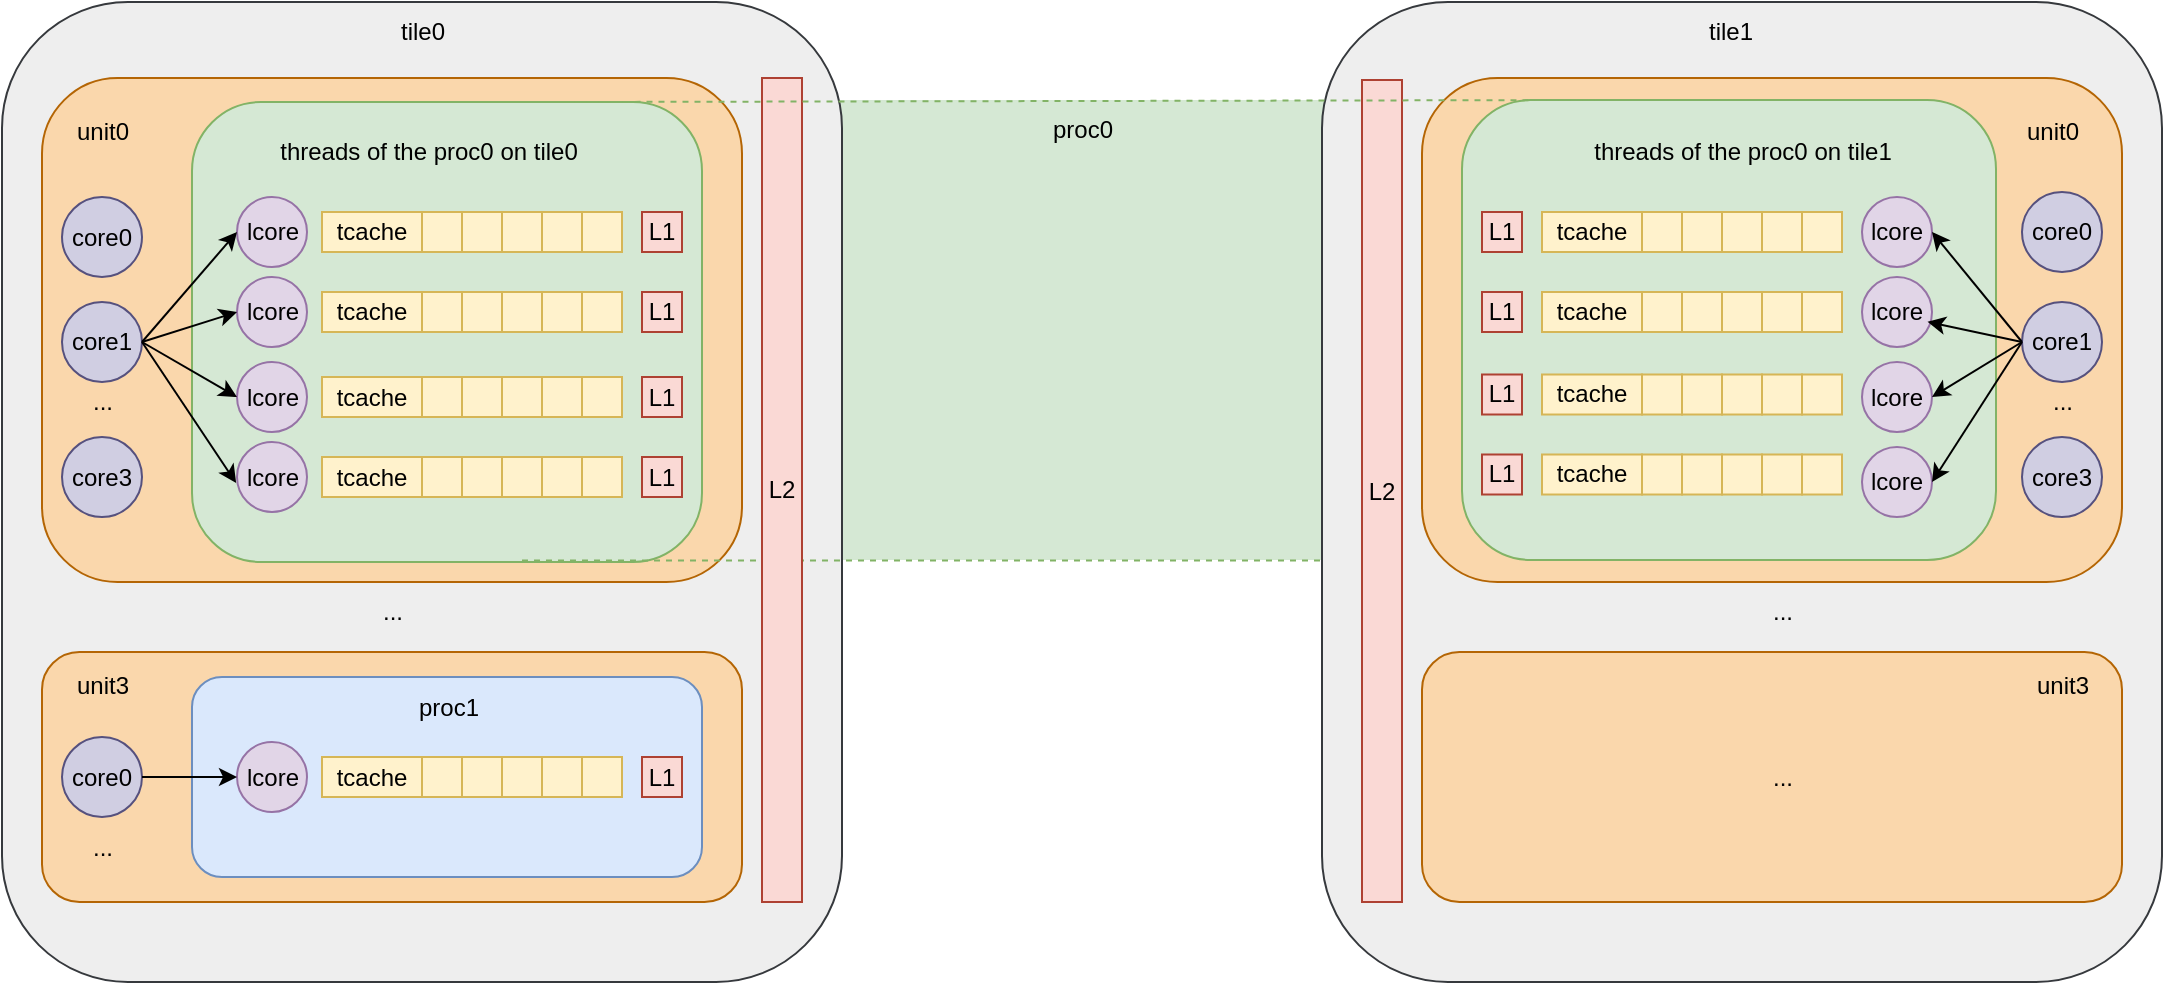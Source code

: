 <mxfile version="26.2.14">
  <diagram name="第 1 页" id="cd3JL82luMmbp5FzsaAE">
    <mxGraphModel dx="1144" dy="646" grid="1" gridSize="10" guides="1" tooltips="1" connect="1" arrows="1" fold="1" page="1" pageScale="1" pageWidth="827" pageHeight="1169" math="0" shadow="0">
      <root>
        <mxCell id="0" />
        <mxCell id="1" parent="0" />
        <object originCellId="fcac44abd6ee426edd68cb16c442a8c1" label="" set3rd="" isCellStatic="true" isCopyBySelection="1" copyUuidPrevious="fcac44abd6ee426edd68cb16c442a8c1" copyFromDiagramUuid="916e8c1c09b645d799c474520df8c807" fromDiagramType="personDiagram" id="-8tr_-Q6rccU3uLQnp_V-1">
          <mxCell style="rounded=1;whiteSpace=wrap;html=1;fillColor=#d5e8d4;strokeColor=none" vertex="1" parent="1">
            <mxGeometry x="620" y="249" width="360" height="230" as="geometry" />
          </mxCell>
        </object>
        <object originCellId="5cf90e52851040ffe18fa6471d6e6a29" label="" set3rd="" isCellStatic="true" isCopyBySelection="1" copyUuidPrevious="5cf90e52851040ffe18fa6471d6e6a29" copyFromDiagramUuid="916e8c1c09b645d799c474520df8c807" fromDiagramType="personDiagram" id="-8tr_-Q6rccU3uLQnp_V-2">
          <mxCell style="rounded=1;whiteSpace=wrap;html=1;fillColor=#eeeeee;strokeColor=#36393d" vertex="1" parent="1">
            <mxGeometry x="920" y="200" width="420" height="490" as="geometry" />
          </mxCell>
        </object>
        <object originCellId="5bfcdd58465342dbba8afa7f3e1b0325" label="" set3rd="" isCellStatic="true" isCopyBySelection="1" copyUuidPrevious="5bfcdd58465342dbba8afa7f3e1b0325" copyFromDiagramUuid="916e8c1c09b645d799c474520df8c807" fromDiagramType="personDiagram" id="-8tr_-Q6rccU3uLQnp_V-3">
          <mxCell style="rounded=1;whiteSpace=wrap;html=1;fillColor=#fad7ac;strokeColor=#b46504" vertex="1" parent="1">
            <mxGeometry x="970" y="238" width="350" height="252" as="geometry" />
          </mxCell>
        </object>
        <object originCellId="92a654de6e1e4f13e30f316ae7743e20" label="" set3rd="" isCellStatic="true" isCopyBySelection="1" copyUuidPrevious="92a654de6e1e4f13e30f316ae7743e20" copyFromDiagramUuid="916e8c1c09b645d799c474520df8c807" fromDiagramType="personDiagram" id="-8tr_-Q6rccU3uLQnp_V-4">
          <mxCell style="rounded=1;whiteSpace=wrap;html=1;fillColor=#d5e8d4;strokeColor=#82b366" vertex="1" parent="1">
            <mxGeometry x="990" y="249" width="267" height="230" as="geometry" />
          </mxCell>
        </object>
        <object originCellId="cd6034b452e5435ffe3852dc7fde67f4" label="" set3rd="" isCellStatic="true" isCopyBySelection="1" copyUuidPrevious="cd6034b452e5435ffe3852dc7fde67f4" copyFromDiagramUuid="916e8c1c09b645d799c474520df8c807" fromDiagramType="personDiagram" id="-8tr_-Q6rccU3uLQnp_V-5">
          <mxCell style="rounded=1;whiteSpace=wrap;html=1;fillColor=#eeeeee;strokeColor=#36393d" vertex="1" parent="1">
            <mxGeometry x="260" y="200" width="420" height="490" as="geometry" />
          </mxCell>
        </object>
        <object originCellId="8acd556d74cc451d8d97ca1ad6f18ded" label="" set3rd="" isCellStatic="true" isCopyBySelection="1" copyUuidPrevious="8acd556d74cc451d8d97ca1ad6f18ded" copyFromDiagramUuid="916e8c1c09b645d799c474520df8c807" fromDiagramType="personDiagram" id="-8tr_-Q6rccU3uLQnp_V-6">
          <mxCell style="rounded=1;whiteSpace=wrap;html=1;fillColor=#fad7ac;strokeColor=#b46504" vertex="1" parent="1">
            <mxGeometry x="280" y="238" width="350" height="252" as="geometry" />
          </mxCell>
        </object>
        <object originCellId="f997e20bde5c4d7ce4d979fd0c6aed46" label="" set3rd="" isCellStatic="true" isCopyBySelection="1" copyUuidPrevious="f997e20bde5c4d7ce4d979fd0c6aed46" copyFromDiagramUuid="916e8c1c09b645d799c474520df8c807" fromDiagramType="personDiagram" id="-8tr_-Q6rccU3uLQnp_V-7">
          <mxCell style="rounded=1;whiteSpace=wrap;html=1;fillColor=#d5e8d4;strokeColor=#82b366" vertex="1" parent="1">
            <mxGeometry x="355" y="250" width="255" height="230" as="geometry" />
          </mxCell>
        </object>
        <object originCellId="d81f2b39812648f384961839632de6d6" label="tile0" set3rd="" isCellStatic="true" isCopyBySelection="1" copyUuidPrevious="d81f2b39812648f384961839632de6d6" copyFromDiagramUuid="916e8c1c09b645d799c474520df8c807" fromDiagramType="personDiagram" id="-8tr_-Q6rccU3uLQnp_V-8">
          <mxCell style="text;html=1;align=center;verticalAlign=middle;resizable=0;points=[];autosize=1;strokeColor=none;fillColor=none" vertex="1" parent="1">
            <mxGeometry x="445" y="200" width="50" height="30" as="geometry" />
          </mxCell>
        </object>
        <object originCellId="0c7e74d318304764ff003c44f2dbc31c" label="threads of the proc0 on tile0" set3rd="" isCellStatic="true" isCopyBySelection="1" copyUuidPrevious="0c7e74d318304764ff003c44f2dbc31c" copyFromDiagramUuid="916e8c1c09b645d799c474520df8c807" fromDiagramType="personDiagram" id="-8tr_-Q6rccU3uLQnp_V-9">
          <mxCell style="text;html=1;align=center;verticalAlign=middle;resizable=0;points=[];autosize=1;strokeColor=none;fillColor=none" vertex="1" parent="1">
            <mxGeometry x="387.5" y="260" width="170" height="30" as="geometry" />
          </mxCell>
        </object>
        <object originCellId="d8ff06457feb47369bc88383f304b03d" label="lcore" set3rd="" isCellStatic="true" isCopyBySelection="1" copyUuidPrevious="d8ff06457feb47369bc88383f304b03d" copyFromDiagramUuid="916e8c1c09b645d799c474520df8c807" fromDiagramType="personDiagram" id="-8tr_-Q6rccU3uLQnp_V-10">
          <mxCell style="ellipse;whiteSpace=wrap;html=1;aspect=fixed;fillColor=#e1d5e7;strokeColor=#9673a6" vertex="1" parent="1">
            <mxGeometry x="377.5" y="297.5" width="35" height="35" as="geometry" />
          </mxCell>
        </object>
        <object originCellId="409839412ddb448d84af2f48cb2e8305" label="" set3rd="" isCellStatic="true" isCopyBySelection="1" copyUuidPrevious="409839412ddb448d84af2f48cb2e8305" copyFromDiagramUuid="916e8c1c09b645d799c474520df8c807" fromDiagramType="personDiagram" id="-8tr_-Q6rccU3uLQnp_V-11">
          <mxCell style="group" vertex="1" connectable="0" parent="1">
            <mxGeometry x="420" y="305" width="150" height="20" as="geometry" />
          </mxCell>
        </object>
        <object originCellId="e082aa87dcdd4e8cb2a7dee7f97b0066" label="tcache" set3rd="" isCellStatic="true" isCopyBySelection="1" copyUuidPrevious="e082aa87dcdd4e8cb2a7dee7f97b0066" copyFromDiagramUuid="916e8c1c09b645d799c474520df8c807" fromDiagramType="personDiagram" id="-8tr_-Q6rccU3uLQnp_V-12">
          <mxCell style="rounded=0;whiteSpace=wrap;html=1;fillColor=#fff2cc;strokeColor=#d6b656" vertex="1" parent="-8tr_-Q6rccU3uLQnp_V-11">
            <mxGeometry width="50" height="20" as="geometry" />
          </mxCell>
        </object>
        <object originCellId="cd5bb98bcb1f46288f3ed9a53c2c2413" label="" set3rd="" isCellStatic="true" isCopyBySelection="1" copyUuidPrevious="cd5bb98bcb1f46288f3ed9a53c2c2413" copyFromDiagramUuid="916e8c1c09b645d799c474520df8c807" fromDiagramType="personDiagram" id="-8tr_-Q6rccU3uLQnp_V-13">
          <mxCell style="rounded=0;whiteSpace=wrap;html=1;fillColor=#fff2cc;strokeColor=#d6b656" vertex="1" parent="-8tr_-Q6rccU3uLQnp_V-11">
            <mxGeometry x="50" width="20" height="20" as="geometry" />
          </mxCell>
        </object>
        <object originCellId="92bab739573f409abb153f582160bce2" label="" set3rd="" isCellStatic="true" isCopyBySelection="1" copyUuidPrevious="92bab739573f409abb153f582160bce2" copyFromDiagramUuid="916e8c1c09b645d799c474520df8c807" fromDiagramType="personDiagram" id="-8tr_-Q6rccU3uLQnp_V-14">
          <mxCell style="rounded=0;whiteSpace=wrap;html=1;fillColor=#fff2cc;strokeColor=#d6b656" vertex="1" parent="-8tr_-Q6rccU3uLQnp_V-11">
            <mxGeometry x="70" width="20" height="20" as="geometry" />
          </mxCell>
        </object>
        <object originCellId="28ef82820ccf4f63c3371f05360e75c2" label="" set3rd="" isCellStatic="true" isCopyBySelection="1" copyUuidPrevious="28ef82820ccf4f63c3371f05360e75c2" copyFromDiagramUuid="916e8c1c09b645d799c474520df8c807" fromDiagramType="personDiagram" id="-8tr_-Q6rccU3uLQnp_V-15">
          <mxCell style="rounded=0;whiteSpace=wrap;html=1;fillColor=#fff2cc;strokeColor=#d6b656" vertex="1" parent="-8tr_-Q6rccU3uLQnp_V-11">
            <mxGeometry x="90" width="20" height="20" as="geometry" />
          </mxCell>
        </object>
        <object originCellId="8a8789bfea9443bca1e92787550da04c" label="" set3rd="" isCellStatic="true" isCopyBySelection="1" copyUuidPrevious="8a8789bfea9443bca1e92787550da04c" copyFromDiagramUuid="916e8c1c09b645d799c474520df8c807" fromDiagramType="personDiagram" id="-8tr_-Q6rccU3uLQnp_V-16">
          <mxCell style="rounded=0;whiteSpace=wrap;html=1;fillColor=#fff2cc;strokeColor=#d6b656" vertex="1" parent="-8tr_-Q6rccU3uLQnp_V-11">
            <mxGeometry x="110" width="20" height="20" as="geometry" />
          </mxCell>
        </object>
        <object originCellId="96aa778fe17d43ddab6374262aeac7e1" label="" set3rd="" isCellStatic="true" isCopyBySelection="1" copyUuidPrevious="96aa778fe17d43ddab6374262aeac7e1" copyFromDiagramUuid="916e8c1c09b645d799c474520df8c807" fromDiagramType="personDiagram" id="-8tr_-Q6rccU3uLQnp_V-17">
          <mxCell style="rounded=0;whiteSpace=wrap;html=1;fillColor=#fff2cc;strokeColor=#d6b656" vertex="1" parent="-8tr_-Q6rccU3uLQnp_V-11">
            <mxGeometry x="130" width="20" height="20" as="geometry" />
          </mxCell>
        </object>
        <object originCellId="4ef050cf66d9473ec9c78a18d1df9ffd" label="core0" set3rd="" isCellStatic="true" isCopyBySelection="1" copyUuidPrevious="4ef050cf66d9473ec9c78a18d1df9ffd" copyFromDiagramUuid="916e8c1c09b645d799c474520df8c807" fromDiagramType="personDiagram" id="-8tr_-Q6rccU3uLQnp_V-18">
          <mxCell style="ellipse;whiteSpace=wrap;html=1;aspect=fixed;fillColor=#d0cee2;strokeColor=#56517e" vertex="1" parent="1">
            <mxGeometry x="290" y="297.5" width="40" height="40" as="geometry" />
          </mxCell>
        </object>
        <object originCellId="8ba0dc0f5f1f4ca4af41661361b5ccc2" label="core1" set3rd="" isCellStatic="true" isCopyBySelection="1" copyUuidPrevious="8ba0dc0f5f1f4ca4af41661361b5ccc2" copyFromDiagramUuid="916e8c1c09b645d799c474520df8c807" fromDiagramType="personDiagram" id="-8tr_-Q6rccU3uLQnp_V-19">
          <mxCell style="ellipse;whiteSpace=wrap;html=1;aspect=fixed;fillColor=#d0cee2;strokeColor=#56517e" vertex="1" parent="1">
            <mxGeometry x="290" y="350" width="40" height="40" as="geometry" />
          </mxCell>
        </object>
        <object originCellId="7145569de8404da4953c9901ae18c502" label="..." set3rd="" isCellStatic="true" isCopyBySelection="1" copyUuidPrevious="7145569de8404da4953c9901ae18c502" copyFromDiagramUuid="916e8c1c09b645d799c474520df8c807" fromDiagramType="personDiagram" id="-8tr_-Q6rccU3uLQnp_V-20">
          <mxCell style="text;html=1;align=center;verticalAlign=middle;resizable=0;points=[];autosize=1;strokeColor=none;fillColor=none" vertex="1" parent="1">
            <mxGeometry x="295" y="385" width="30" height="30" as="geometry" />
          </mxCell>
        </object>
        <object originCellId="ef85a5db94f140c7e0fb40797ffe82ff" label="lcore" set3rd="" isCellStatic="true" isCopyBySelection="1" copyUuidPrevious="ef85a5db94f140c7e0fb40797ffe82ff" copyFromDiagramUuid="916e8c1c09b645d799c474520df8c807" fromDiagramType="personDiagram" id="-8tr_-Q6rccU3uLQnp_V-21">
          <mxCell style="ellipse;whiteSpace=wrap;html=1;aspect=fixed;fillColor=#e1d5e7;strokeColor=#9673a6" vertex="1" parent="1">
            <mxGeometry x="377.5" y="337.5" width="35" height="35" as="geometry" />
          </mxCell>
        </object>
        <object originCellId="a8ccaf8d20384e75f203ae4c627d18fb" label="" set3rd="" isCellStatic="true" isCopyBySelection="1" copyUuidPrevious="a8ccaf8d20384e75f203ae4c627d18fb" copyFromDiagramUuid="916e8c1c09b645d799c474520df8c807" fromDiagramType="personDiagram" id="-8tr_-Q6rccU3uLQnp_V-22">
          <mxCell style="group" vertex="1" connectable="0" parent="1">
            <mxGeometry x="420" y="345" width="150" height="20" as="geometry" />
          </mxCell>
        </object>
        <object originCellId="a59a400dbf6d427fb07929c0dd92fd91" label="tcache" set3rd="" isCellStatic="true" isCopyBySelection="1" copyUuidPrevious="a59a400dbf6d427fb07929c0dd92fd91" copyFromDiagramUuid="916e8c1c09b645d799c474520df8c807" fromDiagramType="personDiagram" id="-8tr_-Q6rccU3uLQnp_V-23">
          <mxCell style="rounded=0;whiteSpace=wrap;html=1;fillColor=#fff2cc;strokeColor=#d6b656" vertex="1" parent="-8tr_-Q6rccU3uLQnp_V-22">
            <mxGeometry width="50" height="20" as="geometry" />
          </mxCell>
        </object>
        <object originCellId="086d4128dfb04b7dc5fdb46f9b02cd16" label="" set3rd="" isCellStatic="true" isCopyBySelection="1" copyUuidPrevious="086d4128dfb04b7dc5fdb46f9b02cd16" copyFromDiagramUuid="916e8c1c09b645d799c474520df8c807" fromDiagramType="personDiagram" id="-8tr_-Q6rccU3uLQnp_V-24">
          <mxCell style="rounded=0;whiteSpace=wrap;html=1;fillColor=#fff2cc;strokeColor=#d6b656" vertex="1" parent="-8tr_-Q6rccU3uLQnp_V-22">
            <mxGeometry x="50" width="20" height="20" as="geometry" />
          </mxCell>
        </object>
        <object originCellId="a2009355818d4e07fb57cb1d957cdc8e" label="" set3rd="" isCellStatic="true" isCopyBySelection="1" copyUuidPrevious="a2009355818d4e07fb57cb1d957cdc8e" copyFromDiagramUuid="916e8c1c09b645d799c474520df8c807" fromDiagramType="personDiagram" id="-8tr_-Q6rccU3uLQnp_V-25">
          <mxCell style="rounded=0;whiteSpace=wrap;html=1;fillColor=#fff2cc;strokeColor=#d6b656" vertex="1" parent="-8tr_-Q6rccU3uLQnp_V-22">
            <mxGeometry x="70" width="20" height="20" as="geometry" />
          </mxCell>
        </object>
        <object originCellId="57a64b5f432141f0d2be1a77d6ac6b2b" label="" set3rd="" isCellStatic="true" isCopyBySelection="1" copyUuidPrevious="57a64b5f432141f0d2be1a77d6ac6b2b" copyFromDiagramUuid="916e8c1c09b645d799c474520df8c807" fromDiagramType="personDiagram" id="-8tr_-Q6rccU3uLQnp_V-26">
          <mxCell style="rounded=0;whiteSpace=wrap;html=1;fillColor=#fff2cc;strokeColor=#d6b656" vertex="1" parent="-8tr_-Q6rccU3uLQnp_V-22">
            <mxGeometry x="90" width="20" height="20" as="geometry" />
          </mxCell>
        </object>
        <object originCellId="ed0a1939e7824b0aae10a78c886caab3" label="" set3rd="" isCellStatic="true" isCopyBySelection="1" copyUuidPrevious="ed0a1939e7824b0aae10a78c886caab3" copyFromDiagramUuid="916e8c1c09b645d799c474520df8c807" fromDiagramType="personDiagram" id="-8tr_-Q6rccU3uLQnp_V-27">
          <mxCell style="rounded=0;whiteSpace=wrap;html=1;fillColor=#fff2cc;strokeColor=#d6b656" vertex="1" parent="-8tr_-Q6rccU3uLQnp_V-22">
            <mxGeometry x="110" width="20" height="20" as="geometry" />
          </mxCell>
        </object>
        <object originCellId="dd3ae07baf134323f80ca318293b6862" label="" set3rd="" isCellStatic="true" isCopyBySelection="1" copyUuidPrevious="dd3ae07baf134323f80ca318293b6862" copyFromDiagramUuid="916e8c1c09b645d799c474520df8c807" fromDiagramType="personDiagram" id="-8tr_-Q6rccU3uLQnp_V-28">
          <mxCell style="rounded=0;whiteSpace=wrap;html=1;fillColor=#fff2cc;strokeColor=#d6b656" vertex="1" parent="-8tr_-Q6rccU3uLQnp_V-22">
            <mxGeometry x="130" width="20" height="20" as="geometry" />
          </mxCell>
        </object>
        <object originCellId="5e0ff57508854a6d96b8243fadb7ed1f" label="lcore" set3rd="" isCellStatic="true" isCopyBySelection="1" copyUuidPrevious="5e0ff57508854a6d96b8243fadb7ed1f" copyFromDiagramUuid="916e8c1c09b645d799c474520df8c807" fromDiagramType="personDiagram" id="-8tr_-Q6rccU3uLQnp_V-29">
          <mxCell style="ellipse;whiteSpace=wrap;html=1;aspect=fixed;fillColor=#e1d5e7;strokeColor=#9673a6" vertex="1" parent="1">
            <mxGeometry x="377.5" y="380" width="35" height="35" as="geometry" />
          </mxCell>
        </object>
        <object originCellId="b9f2532582e54401aff1265a47796396" label="" set3rd="" isCellStatic="true" isCopyBySelection="1" copyUuidPrevious="b9f2532582e54401aff1265a47796396" copyFromDiagramUuid="916e8c1c09b645d799c474520df8c807" fromDiagramType="personDiagram" id="-8tr_-Q6rccU3uLQnp_V-30">
          <mxCell style="group" vertex="1" connectable="0" parent="1">
            <mxGeometry x="420" y="387.5" width="150" height="20" as="geometry" />
          </mxCell>
        </object>
        <object originCellId="b1156a9506354f2f83ea96741249c445" label="tcache" set3rd="" isCellStatic="true" isCopyBySelection="1" copyUuidPrevious="b1156a9506354f2f83ea96741249c445" copyFromDiagramUuid="916e8c1c09b645d799c474520df8c807" fromDiagramType="personDiagram" id="-8tr_-Q6rccU3uLQnp_V-31">
          <mxCell style="rounded=0;whiteSpace=wrap;html=1;fillColor=#fff2cc;strokeColor=#d6b656" vertex="1" parent="-8tr_-Q6rccU3uLQnp_V-30">
            <mxGeometry width="50" height="20" as="geometry" />
          </mxCell>
        </object>
        <object originCellId="4b28a26c8f454b46c210c45e1cf894da" label="" set3rd="" isCellStatic="true" isCopyBySelection="1" copyUuidPrevious="4b28a26c8f454b46c210c45e1cf894da" copyFromDiagramUuid="916e8c1c09b645d799c474520df8c807" fromDiagramType="personDiagram" id="-8tr_-Q6rccU3uLQnp_V-32">
          <mxCell style="rounded=0;whiteSpace=wrap;html=1;fillColor=#fff2cc;strokeColor=#d6b656" vertex="1" parent="-8tr_-Q6rccU3uLQnp_V-30">
            <mxGeometry x="50" width="20" height="20" as="geometry" />
          </mxCell>
        </object>
        <object originCellId="e8254b4163624134ac5c9765db101d12" label="" set3rd="" isCellStatic="true" isCopyBySelection="1" copyUuidPrevious="e8254b4163624134ac5c9765db101d12" copyFromDiagramUuid="916e8c1c09b645d799c474520df8c807" fromDiagramType="personDiagram" id="-8tr_-Q6rccU3uLQnp_V-33">
          <mxCell style="rounded=0;whiteSpace=wrap;html=1;fillColor=#fff2cc;strokeColor=#d6b656" vertex="1" parent="-8tr_-Q6rccU3uLQnp_V-30">
            <mxGeometry x="70" width="20" height="20" as="geometry" />
          </mxCell>
        </object>
        <object originCellId="dff75bf766204486dc2f8b4b22af92cb" label="" set3rd="" isCellStatic="true" isCopyBySelection="1" copyUuidPrevious="dff75bf766204486dc2f8b4b22af92cb" copyFromDiagramUuid="916e8c1c09b645d799c474520df8c807" fromDiagramType="personDiagram" id="-8tr_-Q6rccU3uLQnp_V-34">
          <mxCell style="rounded=0;whiteSpace=wrap;html=1;fillColor=#fff2cc;strokeColor=#d6b656" vertex="1" parent="-8tr_-Q6rccU3uLQnp_V-30">
            <mxGeometry x="90" width="20" height="20" as="geometry" />
          </mxCell>
        </object>
        <object originCellId="219307f5cd4f45d8e22998156d513973" label="" set3rd="" isCellStatic="true" isCopyBySelection="1" copyUuidPrevious="219307f5cd4f45d8e22998156d513973" copyFromDiagramUuid="916e8c1c09b645d799c474520df8c807" fromDiagramType="personDiagram" id="-8tr_-Q6rccU3uLQnp_V-35">
          <mxCell style="rounded=0;whiteSpace=wrap;html=1;fillColor=#fff2cc;strokeColor=#d6b656" vertex="1" parent="-8tr_-Q6rccU3uLQnp_V-30">
            <mxGeometry x="110" width="20" height="20" as="geometry" />
          </mxCell>
        </object>
        <object originCellId="fe4b469083bf45ebb30abaf1063142e2" label="" set3rd="" isCellStatic="true" isCopyBySelection="1" copyUuidPrevious="fe4b469083bf45ebb30abaf1063142e2" copyFromDiagramUuid="916e8c1c09b645d799c474520df8c807" fromDiagramType="personDiagram" id="-8tr_-Q6rccU3uLQnp_V-36">
          <mxCell style="rounded=0;whiteSpace=wrap;html=1;fillColor=#fff2cc;strokeColor=#d6b656" vertex="1" parent="-8tr_-Q6rccU3uLQnp_V-30">
            <mxGeometry x="130" width="20" height="20" as="geometry" />
          </mxCell>
        </object>
        <object originCellId="71612ac075e14712ee347d33ea9c02d8" label="lcore" set3rd="" isCellStatic="true" isCopyBySelection="1" copyUuidPrevious="71612ac075e14712ee347d33ea9c02d8" copyFromDiagramUuid="916e8c1c09b645d799c474520df8c807" fromDiagramType="personDiagram" id="-8tr_-Q6rccU3uLQnp_V-37">
          <mxCell style="ellipse;whiteSpace=wrap;html=1;aspect=fixed;fillColor=#e1d5e7;strokeColor=#9673a6" vertex="1" parent="1">
            <mxGeometry x="377.5" y="420" width="35" height="35" as="geometry" />
          </mxCell>
        </object>
        <object originCellId="188f5dfd7062421b9af2315566b80b20" label="" set3rd="" isCellStatic="true" isCopyBySelection="1" copyUuidPrevious="188f5dfd7062421b9af2315566b80b20" copyFromDiagramUuid="916e8c1c09b645d799c474520df8c807" fromDiagramType="personDiagram" id="-8tr_-Q6rccU3uLQnp_V-38">
          <mxCell style="group" vertex="1" connectable="0" parent="1">
            <mxGeometry x="420" y="427.5" width="150" height="20" as="geometry" />
          </mxCell>
        </object>
        <object originCellId="6f8043919a0749cee67e68ad1967f629" label="tcache" set3rd="" isCellStatic="true" isCopyBySelection="1" copyUuidPrevious="6f8043919a0749cee67e68ad1967f629" copyFromDiagramUuid="916e8c1c09b645d799c474520df8c807" fromDiagramType="personDiagram" id="-8tr_-Q6rccU3uLQnp_V-39">
          <mxCell style="rounded=0;whiteSpace=wrap;html=1;fillColor=#fff2cc;strokeColor=#d6b656" vertex="1" parent="-8tr_-Q6rccU3uLQnp_V-38">
            <mxGeometry width="50" height="20" as="geometry" />
          </mxCell>
        </object>
        <object originCellId="60be34b7407c4a49f6b50628ab701655" label="" set3rd="" isCellStatic="true" isCopyBySelection="1" copyUuidPrevious="60be34b7407c4a49f6b50628ab701655" copyFromDiagramUuid="916e8c1c09b645d799c474520df8c807" fromDiagramType="personDiagram" id="-8tr_-Q6rccU3uLQnp_V-40">
          <mxCell style="rounded=0;whiteSpace=wrap;html=1;fillColor=#fff2cc;strokeColor=#d6b656" vertex="1" parent="-8tr_-Q6rccU3uLQnp_V-38">
            <mxGeometry x="50" width="20" height="20" as="geometry" />
          </mxCell>
        </object>
        <object originCellId="3ce825f195b5432ce74644cc598654fb" label="" set3rd="" isCellStatic="true" isCopyBySelection="1" copyUuidPrevious="3ce825f195b5432ce74644cc598654fb" copyFromDiagramUuid="916e8c1c09b645d799c474520df8c807" fromDiagramType="personDiagram" id="-8tr_-Q6rccU3uLQnp_V-41">
          <mxCell style="rounded=0;whiteSpace=wrap;html=1;fillColor=#fff2cc;strokeColor=#d6b656" vertex="1" parent="-8tr_-Q6rccU3uLQnp_V-38">
            <mxGeometry x="70" width="20" height="20" as="geometry" />
          </mxCell>
        </object>
        <object originCellId="afc92616128d43f4ee08b56b7e86b1b2" label="" set3rd="" isCellStatic="true" isCopyBySelection="1" copyUuidPrevious="afc92616128d43f4ee08b56b7e86b1b2" copyFromDiagramUuid="916e8c1c09b645d799c474520df8c807" fromDiagramType="personDiagram" id="-8tr_-Q6rccU3uLQnp_V-42">
          <mxCell style="rounded=0;whiteSpace=wrap;html=1;fillColor=#fff2cc;strokeColor=#d6b656" vertex="1" parent="-8tr_-Q6rccU3uLQnp_V-38">
            <mxGeometry x="90" width="20" height="20" as="geometry" />
          </mxCell>
        </object>
        <object originCellId="65f8ef3407594590ed973ffa7cc5ee39" label="" set3rd="" isCellStatic="true" isCopyBySelection="1" copyUuidPrevious="65f8ef3407594590ed973ffa7cc5ee39" copyFromDiagramUuid="916e8c1c09b645d799c474520df8c807" fromDiagramType="personDiagram" id="-8tr_-Q6rccU3uLQnp_V-43">
          <mxCell style="rounded=0;whiteSpace=wrap;html=1;fillColor=#fff2cc;strokeColor=#d6b656" vertex="1" parent="-8tr_-Q6rccU3uLQnp_V-38">
            <mxGeometry x="110" width="20" height="20" as="geometry" />
          </mxCell>
        </object>
        <object originCellId="66233a54eb444e93cda2302aab4cecd5" label="" set3rd="" isCellStatic="true" isCopyBySelection="1" copyUuidPrevious="66233a54eb444e93cda2302aab4cecd5" copyFromDiagramUuid="916e8c1c09b645d799c474520df8c807" fromDiagramType="personDiagram" id="-8tr_-Q6rccU3uLQnp_V-44">
          <mxCell style="rounded=0;whiteSpace=wrap;html=1;fillColor=#fff2cc;strokeColor=#d6b656" vertex="1" parent="-8tr_-Q6rccU3uLQnp_V-38">
            <mxGeometry x="130" width="20" height="20" as="geometry" />
          </mxCell>
        </object>
        <object originCellId="40d207368911415ab30c4cfb77b5ac2f" label="core3" set3rd="" isCellStatic="true" isCopyBySelection="1" copyUuidPrevious="40d207368911415ab30c4cfb77b5ac2f" copyFromDiagramUuid="916e8c1c09b645d799c474520df8c807" fromDiagramType="personDiagram" id="-8tr_-Q6rccU3uLQnp_V-45">
          <mxCell style="ellipse;whiteSpace=wrap;html=1;aspect=fixed;fillColor=#d0cee2;strokeColor=#56517e" vertex="1" parent="1">
            <mxGeometry x="290" y="417.5" width="40" height="40" as="geometry" />
          </mxCell>
        </object>
        <object originCellId="225c13e3cfc043f3a77e5e7f9ce133fe" label="unit0" set3rd="" isCellStatic="true" isCopyBySelection="1" copyUuidPrevious="225c13e3cfc043f3a77e5e7f9ce133fe" copyFromDiagramUuid="916e8c1c09b645d799c474520df8c807" fromDiagramType="personDiagram" id="-8tr_-Q6rccU3uLQnp_V-46">
          <mxCell style="text;html=1;align=center;verticalAlign=middle;resizable=0;points=[];autosize=1;strokeColor=none;fillColor=none" vertex="1" parent="1">
            <mxGeometry x="285" y="250" width="50" height="30" as="geometry" />
          </mxCell>
        </object>
        <object originCellId="6b304fc28cf44acfd005988bcdc48128" label="" set3rd="" isCellStatic="true" isCopyBySelection="1" copyUuidPrevious="6b304fc28cf44acfd005988bcdc48128" copyFromDiagramUuid="916e8c1c09b645d799c474520df8c807" fromDiagramType="personDiagram" id="-8tr_-Q6rccU3uLQnp_V-47">
          <mxCell style="rounded=1;whiteSpace=wrap;html=1;fillColor=#fad7ac;strokeColor=#b46504" vertex="1" parent="1">
            <mxGeometry x="280" y="525" width="350" height="125" as="geometry" />
          </mxCell>
        </object>
        <object originCellId="393ab4dea54f41b7ad5eea94d152587e" label="unit3" set3rd="" isCellStatic="true" isCopyBySelection="1" copyUuidPrevious="393ab4dea54f41b7ad5eea94d152587e" copyFromDiagramUuid="916e8c1c09b645d799c474520df8c807" fromDiagramType="personDiagram" id="-8tr_-Q6rccU3uLQnp_V-48">
          <mxCell style="text;html=1;align=center;verticalAlign=middle;resizable=0;points=[];autosize=1;strokeColor=none;fillColor=none" vertex="1" parent="1">
            <mxGeometry x="285" y="527" width="50" height="30" as="geometry" />
          </mxCell>
        </object>
        <object originCellId="954241946114415081e88b14899d5da3" label="..." set3rd="" isCellStatic="true" isCopyBySelection="1" copyUuidPrevious="954241946114415081e88b14899d5da3" copyFromDiagramUuid="916e8c1c09b645d799c474520df8c807" fromDiagramType="personDiagram" id="-8tr_-Q6rccU3uLQnp_V-49">
          <mxCell style="text;html=1;align=center;verticalAlign=middle;resizable=0;points=[];autosize=1;strokeColor=none;fillColor=none" vertex="1" parent="1">
            <mxGeometry x="440" y="490" width="30" height="30" as="geometry" />
          </mxCell>
        </object>
        <object originCellId="ebf12c4eba204690d6de879559a4992f" label="tile1" set3rd="" isCellStatic="true" isCopyBySelection="1" copyUuidPrevious="ebf12c4eba204690d6de879559a4992f" copyFromDiagramUuid="916e8c1c09b645d799c474520df8c807" fromDiagramType="personDiagram" id="-8tr_-Q6rccU3uLQnp_V-50">
          <mxCell style="text;html=1;align=center;verticalAlign=middle;resizable=0;points=[];autosize=1;strokeColor=none;fillColor=none" vertex="1" parent="1">
            <mxGeometry x="1098.5" y="200" width="50" height="30" as="geometry" />
          </mxCell>
        </object>
        <object originCellId="2f8b251786a54e55b5d1920704592396" label="" set3rd="" isCellStatic="true" isCopyBySelection="1" copyUuidPrevious="2f8b251786a54e55b5d1920704592396" copyFromDiagramUuid="916e8c1c09b645d799c474520df8c807" fromDiagramType="personDiagram" id="-8tr_-Q6rccU3uLQnp_V-51">
          <mxCell style="group" vertex="1" connectable="0" parent="1">
            <mxGeometry x="1030" y="305" width="150" height="27.5" as="geometry" />
          </mxCell>
        </object>
        <object originCellId="c99f4d0dd0704a8cbf4884437d406ef0" label="tcache" set3rd="" isCellStatic="true" isCopyBySelection="1" copyUuidPrevious="c99f4d0dd0704a8cbf4884437d406ef0" copyFromDiagramUuid="916e8c1c09b645d799c474520df8c807" fromDiagramType="personDiagram" id="-8tr_-Q6rccU3uLQnp_V-52">
          <mxCell style="rounded=0;whiteSpace=wrap;html=1;fillColor=#fff2cc;strokeColor=#d6b656" vertex="1" parent="-8tr_-Q6rccU3uLQnp_V-51">
            <mxGeometry width="50" height="20" as="geometry" />
          </mxCell>
        </object>
        <object originCellId="15fa0e2091474faf8670bcc72494f329" label="" set3rd="" isCellStatic="true" isCopyBySelection="1" copyUuidPrevious="15fa0e2091474faf8670bcc72494f329" copyFromDiagramUuid="916e8c1c09b645d799c474520df8c807" fromDiagramType="personDiagram" id="-8tr_-Q6rccU3uLQnp_V-53">
          <mxCell style="rounded=0;whiteSpace=wrap;html=1;fillColor=#fff2cc;strokeColor=#d6b656" vertex="1" parent="-8tr_-Q6rccU3uLQnp_V-51">
            <mxGeometry x="50" width="20" height="20" as="geometry" />
          </mxCell>
        </object>
        <object originCellId="3568a4f73d3d4473df0c4e0227d4f29d" label="" set3rd="" isCellStatic="true" isCopyBySelection="1" copyUuidPrevious="3568a4f73d3d4473df0c4e0227d4f29d" copyFromDiagramUuid="916e8c1c09b645d799c474520df8c807" fromDiagramType="personDiagram" id="-8tr_-Q6rccU3uLQnp_V-54">
          <mxCell style="rounded=0;whiteSpace=wrap;html=1;fillColor=#fff2cc;strokeColor=#d6b656" vertex="1" parent="-8tr_-Q6rccU3uLQnp_V-51">
            <mxGeometry x="70" width="20" height="20" as="geometry" />
          </mxCell>
        </object>
        <object originCellId="11931d66d8604a718f79bdfd4add4ca4" label="" set3rd="" isCellStatic="true" isCopyBySelection="1" copyUuidPrevious="11931d66d8604a718f79bdfd4add4ca4" copyFromDiagramUuid="916e8c1c09b645d799c474520df8c807" fromDiagramType="personDiagram" id="-8tr_-Q6rccU3uLQnp_V-55">
          <mxCell style="rounded=0;whiteSpace=wrap;html=1;fillColor=#fff2cc;strokeColor=#d6b656" vertex="1" parent="-8tr_-Q6rccU3uLQnp_V-51">
            <mxGeometry x="90" width="20" height="20" as="geometry" />
          </mxCell>
        </object>
        <object originCellId="187324d9b8c54efec52451ea02ee1141" label="" set3rd="" isCellStatic="true" isCopyBySelection="1" copyUuidPrevious="187324d9b8c54efec52451ea02ee1141" copyFromDiagramUuid="916e8c1c09b645d799c474520df8c807" fromDiagramType="personDiagram" id="-8tr_-Q6rccU3uLQnp_V-56">
          <mxCell style="rounded=0;whiteSpace=wrap;html=1;fillColor=#fff2cc;strokeColor=#d6b656" vertex="1" parent="-8tr_-Q6rccU3uLQnp_V-51">
            <mxGeometry x="110" width="20" height="20" as="geometry" />
          </mxCell>
        </object>
        <object originCellId="e3605631e5a7425cf53956ea11c79560" label="" set3rd="" isCellStatic="true" isCopyBySelection="1" copyUuidPrevious="e3605631e5a7425cf53956ea11c79560" copyFromDiagramUuid="916e8c1c09b645d799c474520df8c807" fromDiagramType="personDiagram" id="-8tr_-Q6rccU3uLQnp_V-57">
          <mxCell style="rounded=0;whiteSpace=wrap;html=1;fillColor=#fff2cc;strokeColor=#d6b656" vertex="1" parent="-8tr_-Q6rccU3uLQnp_V-51">
            <mxGeometry x="130" width="20" height="20" as="geometry" />
          </mxCell>
        </object>
        <object originCellId="0323cc2e2f27475bc31edb8473dc9682" label="core0" set3rd="" isCellStatic="true" isCopyBySelection="1" copyUuidPrevious="0323cc2e2f27475bc31edb8473dc9682" copyFromDiagramUuid="916e8c1c09b645d799c474520df8c807" fromDiagramType="personDiagram" id="-8tr_-Q6rccU3uLQnp_V-58">
          <mxCell style="ellipse;whiteSpace=wrap;html=1;aspect=fixed;fillColor=#d0cee2;strokeColor=#56517e" vertex="1" parent="1">
            <mxGeometry x="1270" y="295" width="40" height="40" as="geometry" />
          </mxCell>
        </object>
        <object originCellId="be87f4c499dd4ca183478753622653c0" label="core1" set3rd="" isCellStatic="true" isCopyBySelection="1" copyUuidPrevious="be87f4c499dd4ca183478753622653c0" copyFromDiagramUuid="916e8c1c09b645d799c474520df8c807" fromDiagramType="personDiagram" id="-8tr_-Q6rccU3uLQnp_V-59">
          <mxCell style="ellipse;whiteSpace=wrap;html=1;aspect=fixed;fillColor=#d0cee2;strokeColor=#56517e" vertex="1" parent="1">
            <mxGeometry x="1270" y="350" width="40" height="40" as="geometry" />
          </mxCell>
        </object>
        <object originCellId="8ab2be4f90c54ef9b63266cdcc787fa6" label="..." set3rd="" isCellStatic="true" isCopyBySelection="1" copyUuidPrevious="8ab2be4f90c54ef9b63266cdcc787fa6" copyFromDiagramUuid="916e8c1c09b645d799c474520df8c807" fromDiagramType="personDiagram" id="-8tr_-Q6rccU3uLQnp_V-60">
          <mxCell style="text;html=1;align=center;verticalAlign=middle;resizable=0;points=[];autosize=1;strokeColor=none;fillColor=none" vertex="1" parent="1">
            <mxGeometry x="1275" y="385" width="30" height="30" as="geometry" />
          </mxCell>
        </object>
        <object originCellId="a536550b0d144b469f8ba1f4fd6205d4" label="" set3rd="" isCellStatic="true" isCopyBySelection="1" copyUuidPrevious="a536550b0d144b469f8ba1f4fd6205d4" copyFromDiagramUuid="916e8c1c09b645d799c474520df8c807" fromDiagramType="personDiagram" id="-8tr_-Q6rccU3uLQnp_V-61">
          <mxCell style="group" vertex="1" connectable="0" parent="1">
            <mxGeometry x="1030" y="345" width="150" height="27.5" as="geometry" />
          </mxCell>
        </object>
        <object originCellId="694282e670374c33b8eb9cfc929a8310" label="tcache" set3rd="" isCellStatic="true" isCopyBySelection="1" copyUuidPrevious="694282e670374c33b8eb9cfc929a8310" copyFromDiagramUuid="916e8c1c09b645d799c474520df8c807" fromDiagramType="personDiagram" id="-8tr_-Q6rccU3uLQnp_V-62">
          <mxCell style="rounded=0;whiteSpace=wrap;html=1;fillColor=#fff2cc;strokeColor=#d6b656" vertex="1" parent="-8tr_-Q6rccU3uLQnp_V-61">
            <mxGeometry width="50" height="20" as="geometry" />
          </mxCell>
        </object>
        <object originCellId="a6fd42fe61d740c8a4db2ff3cfbe511c" label="" set3rd="" isCellStatic="true" isCopyBySelection="1" copyUuidPrevious="a6fd42fe61d740c8a4db2ff3cfbe511c" copyFromDiagramUuid="916e8c1c09b645d799c474520df8c807" fromDiagramType="personDiagram" id="-8tr_-Q6rccU3uLQnp_V-63">
          <mxCell style="rounded=0;whiteSpace=wrap;html=1;fillColor=#fff2cc;strokeColor=#d6b656" vertex="1" parent="-8tr_-Q6rccU3uLQnp_V-61">
            <mxGeometry x="50" width="20" height="20" as="geometry" />
          </mxCell>
        </object>
        <object originCellId="7574d7737d8449c7a02df36352e834be" label="" set3rd="" isCellStatic="true" isCopyBySelection="1" copyUuidPrevious="7574d7737d8449c7a02df36352e834be" copyFromDiagramUuid="916e8c1c09b645d799c474520df8c807" fromDiagramType="personDiagram" id="-8tr_-Q6rccU3uLQnp_V-64">
          <mxCell style="rounded=0;whiteSpace=wrap;html=1;fillColor=#fff2cc;strokeColor=#d6b656" vertex="1" parent="-8tr_-Q6rccU3uLQnp_V-61">
            <mxGeometry x="70" width="20" height="20" as="geometry" />
          </mxCell>
        </object>
        <object originCellId="b75241fc64744fb182a502612b78c7cc" label="" set3rd="" isCellStatic="true" isCopyBySelection="1" copyUuidPrevious="b75241fc64744fb182a502612b78c7cc" copyFromDiagramUuid="916e8c1c09b645d799c474520df8c807" fromDiagramType="personDiagram" id="-8tr_-Q6rccU3uLQnp_V-65">
          <mxCell style="rounded=0;whiteSpace=wrap;html=1;fillColor=#fff2cc;strokeColor=#d6b656" vertex="1" parent="-8tr_-Q6rccU3uLQnp_V-61">
            <mxGeometry x="90" width="20" height="20" as="geometry" />
          </mxCell>
        </object>
        <object originCellId="b37c327f55144c9699a88a737ad52e30" label="" set3rd="" isCellStatic="true" isCopyBySelection="1" copyUuidPrevious="b37c327f55144c9699a88a737ad52e30" copyFromDiagramUuid="916e8c1c09b645d799c474520df8c807" fromDiagramType="personDiagram" id="-8tr_-Q6rccU3uLQnp_V-66">
          <mxCell style="rounded=0;whiteSpace=wrap;html=1;fillColor=#fff2cc;strokeColor=#d6b656" vertex="1" parent="-8tr_-Q6rccU3uLQnp_V-61">
            <mxGeometry x="110" width="20" height="20" as="geometry" />
          </mxCell>
        </object>
        <object originCellId="aee863d565864527a7a0d35c530936a0" label="" set3rd="" isCellStatic="true" isCopyBySelection="1" copyUuidPrevious="aee863d565864527a7a0d35c530936a0" copyFromDiagramUuid="916e8c1c09b645d799c474520df8c807" fromDiagramType="personDiagram" id="-8tr_-Q6rccU3uLQnp_V-67">
          <mxCell style="rounded=0;whiteSpace=wrap;html=1;fillColor=#fff2cc;strokeColor=#d6b656" vertex="1" parent="-8tr_-Q6rccU3uLQnp_V-61">
            <mxGeometry x="130" width="20" height="20" as="geometry" />
          </mxCell>
        </object>
        <object originCellId="e65777ee7ef34962ebaeac7c21bb0b40" label="" set3rd="" isCellStatic="true" isCopyBySelection="1" copyUuidPrevious="e65777ee7ef34962ebaeac7c21bb0b40" copyFromDiagramUuid="916e8c1c09b645d799c474520df8c807" fromDiagramType="personDiagram" id="-8tr_-Q6rccU3uLQnp_V-68">
          <mxCell style="group" vertex="1" connectable="0" parent="1">
            <mxGeometry x="1030" y="386.25" width="150" height="27.5" as="geometry" />
          </mxCell>
        </object>
        <object originCellId="2b3abc6854da4620d1a0c14a70e414ef" label="tcache" set3rd="" isCellStatic="true" isCopyBySelection="1" copyUuidPrevious="2b3abc6854da4620d1a0c14a70e414ef" copyFromDiagramUuid="916e8c1c09b645d799c474520df8c807" fromDiagramType="personDiagram" id="-8tr_-Q6rccU3uLQnp_V-69">
          <mxCell style="rounded=0;whiteSpace=wrap;html=1;fillColor=#fff2cc;strokeColor=#d6b656" vertex="1" parent="-8tr_-Q6rccU3uLQnp_V-68">
            <mxGeometry width="50" height="20" as="geometry" />
          </mxCell>
        </object>
        <object originCellId="5f25d471e61b44d286ade90c253af7cd" label="" set3rd="" isCellStatic="true" isCopyBySelection="1" copyUuidPrevious="5f25d471e61b44d286ade90c253af7cd" copyFromDiagramUuid="916e8c1c09b645d799c474520df8c807" fromDiagramType="personDiagram" id="-8tr_-Q6rccU3uLQnp_V-70">
          <mxCell style="rounded=0;whiteSpace=wrap;html=1;fillColor=#fff2cc;strokeColor=#d6b656" vertex="1" parent="-8tr_-Q6rccU3uLQnp_V-68">
            <mxGeometry x="50" width="20" height="20" as="geometry" />
          </mxCell>
        </object>
        <object originCellId="e064cb0dd0e24181c288d7a46a4695f3" label="" set3rd="" isCellStatic="true" isCopyBySelection="1" copyUuidPrevious="e064cb0dd0e24181c288d7a46a4695f3" copyFromDiagramUuid="916e8c1c09b645d799c474520df8c807" fromDiagramType="personDiagram" id="-8tr_-Q6rccU3uLQnp_V-71">
          <mxCell style="rounded=0;whiteSpace=wrap;html=1;fillColor=#fff2cc;strokeColor=#d6b656" vertex="1" parent="-8tr_-Q6rccU3uLQnp_V-68">
            <mxGeometry x="70" width="20" height="20" as="geometry" />
          </mxCell>
        </object>
        <object originCellId="f9ede7399c51490b89b0e5ff45cfcf3c" label="" set3rd="" isCellStatic="true" isCopyBySelection="1" copyUuidPrevious="f9ede7399c51490b89b0e5ff45cfcf3c" copyFromDiagramUuid="916e8c1c09b645d799c474520df8c807" fromDiagramType="personDiagram" id="-8tr_-Q6rccU3uLQnp_V-72">
          <mxCell style="rounded=0;whiteSpace=wrap;html=1;fillColor=#fff2cc;strokeColor=#d6b656" vertex="1" parent="-8tr_-Q6rccU3uLQnp_V-68">
            <mxGeometry x="90" width="20" height="20" as="geometry" />
          </mxCell>
        </object>
        <object originCellId="081176fb23b741a0fc9f0b360fabcdd3" label="" set3rd="" isCellStatic="true" isCopyBySelection="1" copyUuidPrevious="081176fb23b741a0fc9f0b360fabcdd3" copyFromDiagramUuid="916e8c1c09b645d799c474520df8c807" fromDiagramType="personDiagram" id="-8tr_-Q6rccU3uLQnp_V-73">
          <mxCell style="rounded=0;whiteSpace=wrap;html=1;fillColor=#fff2cc;strokeColor=#d6b656" vertex="1" parent="-8tr_-Q6rccU3uLQnp_V-68">
            <mxGeometry x="110" width="20" height="20" as="geometry" />
          </mxCell>
        </object>
        <object originCellId="ac5c444f86ca46ce9d90a364a9754ba0" label="" set3rd="" isCellStatic="true" isCopyBySelection="1" copyUuidPrevious="ac5c444f86ca46ce9d90a364a9754ba0" copyFromDiagramUuid="916e8c1c09b645d799c474520df8c807" fromDiagramType="personDiagram" id="-8tr_-Q6rccU3uLQnp_V-74">
          <mxCell style="rounded=0;whiteSpace=wrap;html=1;fillColor=#fff2cc;strokeColor=#d6b656" vertex="1" parent="-8tr_-Q6rccU3uLQnp_V-68">
            <mxGeometry x="130" width="20" height="20" as="geometry" />
          </mxCell>
        </object>
        <object originCellId="455b8183b6a2406fb33cb98ae6541a6c" label="" set3rd="" isCellStatic="true" isCopyBySelection="1" copyUuidPrevious="455b8183b6a2406fb33cb98ae6541a6c" copyFromDiagramUuid="916e8c1c09b645d799c474520df8c807" fromDiagramType="personDiagram" id="-8tr_-Q6rccU3uLQnp_V-75">
          <mxCell style="group" vertex="1" connectable="0" parent="1">
            <mxGeometry x="1030" y="426.25" width="150" height="27.5" as="geometry" />
          </mxCell>
        </object>
        <object originCellId="08bdec63108547fcec005a15bfaae0b7" label="tcache" set3rd="" isCellStatic="true" isCopyBySelection="1" copyUuidPrevious="08bdec63108547fcec005a15bfaae0b7" copyFromDiagramUuid="916e8c1c09b645d799c474520df8c807" fromDiagramType="personDiagram" id="-8tr_-Q6rccU3uLQnp_V-76">
          <mxCell style="rounded=0;whiteSpace=wrap;html=1;fillColor=#fff2cc;strokeColor=#d6b656" vertex="1" parent="-8tr_-Q6rccU3uLQnp_V-75">
            <mxGeometry width="50" height="20" as="geometry" />
          </mxCell>
        </object>
        <object originCellId="19cb0914523e458ea0534fecca9f994c" label="" set3rd="" isCellStatic="true" isCopyBySelection="1" copyUuidPrevious="19cb0914523e458ea0534fecca9f994c" copyFromDiagramUuid="916e8c1c09b645d799c474520df8c807" fromDiagramType="personDiagram" id="-8tr_-Q6rccU3uLQnp_V-77">
          <mxCell style="rounded=0;whiteSpace=wrap;html=1;fillColor=#fff2cc;strokeColor=#d6b656" vertex="1" parent="-8tr_-Q6rccU3uLQnp_V-75">
            <mxGeometry x="50" width="20" height="20" as="geometry" />
          </mxCell>
        </object>
        <object originCellId="61d7550f270a4821878ad99e8e3a4f5e" label="" set3rd="" isCellStatic="true" isCopyBySelection="1" copyUuidPrevious="61d7550f270a4821878ad99e8e3a4f5e" copyFromDiagramUuid="916e8c1c09b645d799c474520df8c807" fromDiagramType="personDiagram" id="-8tr_-Q6rccU3uLQnp_V-78">
          <mxCell style="rounded=0;whiteSpace=wrap;html=1;fillColor=#fff2cc;strokeColor=#d6b656" vertex="1" parent="-8tr_-Q6rccU3uLQnp_V-75">
            <mxGeometry x="70" width="20" height="20" as="geometry" />
          </mxCell>
        </object>
        <object originCellId="4ca6211cba144d96aa49ac48b2af692f" label="" set3rd="" isCellStatic="true" isCopyBySelection="1" copyUuidPrevious="4ca6211cba144d96aa49ac48b2af692f" copyFromDiagramUuid="916e8c1c09b645d799c474520df8c807" fromDiagramType="personDiagram" id="-8tr_-Q6rccU3uLQnp_V-79">
          <mxCell style="rounded=0;whiteSpace=wrap;html=1;fillColor=#fff2cc;strokeColor=#d6b656" vertex="1" parent="-8tr_-Q6rccU3uLQnp_V-75">
            <mxGeometry x="90" width="20" height="20" as="geometry" />
          </mxCell>
        </object>
        <object originCellId="e7a8e891da004906f374fef522993ce7" label="" set3rd="" isCellStatic="true" isCopyBySelection="1" copyUuidPrevious="e7a8e891da004906f374fef522993ce7" copyFromDiagramUuid="916e8c1c09b645d799c474520df8c807" fromDiagramType="personDiagram" id="-8tr_-Q6rccU3uLQnp_V-80">
          <mxCell style="rounded=0;whiteSpace=wrap;html=1;fillColor=#fff2cc;strokeColor=#d6b656" vertex="1" parent="-8tr_-Q6rccU3uLQnp_V-75">
            <mxGeometry x="110" width="20" height="20" as="geometry" />
          </mxCell>
        </object>
        <object originCellId="ab40f75b42504df0f2d12035d38a87ca" label="" set3rd="" isCellStatic="true" isCopyBySelection="1" copyUuidPrevious="ab40f75b42504df0f2d12035d38a87ca" copyFromDiagramUuid="916e8c1c09b645d799c474520df8c807" fromDiagramType="personDiagram" id="-8tr_-Q6rccU3uLQnp_V-81">
          <mxCell style="rounded=0;whiteSpace=wrap;html=1;fillColor=#fff2cc;strokeColor=#d6b656" vertex="1" parent="-8tr_-Q6rccU3uLQnp_V-75">
            <mxGeometry x="130" width="20" height="20" as="geometry" />
          </mxCell>
        </object>
        <object originCellId="942ccc8176114a4d9bb9d6fedd7e562c" label="core3" set3rd="" isCellStatic="true" isCopyBySelection="1" copyUuidPrevious="942ccc8176114a4d9bb9d6fedd7e562c" copyFromDiagramUuid="916e8c1c09b645d799c474520df8c807" fromDiagramType="personDiagram" id="-8tr_-Q6rccU3uLQnp_V-82">
          <mxCell style="ellipse;whiteSpace=wrap;html=1;aspect=fixed;fillColor=#d0cee2;strokeColor=#56517e" vertex="1" parent="1">
            <mxGeometry x="1270" y="417.5" width="40" height="40" as="geometry" />
          </mxCell>
        </object>
        <object originCellId="b12165c5c9234192b613b51bf5ac7307" label="unit0" set3rd="" isCellStatic="true" isCopyBySelection="1" copyUuidPrevious="b12165c5c9234192b613b51bf5ac7307" copyFromDiagramUuid="916e8c1c09b645d799c474520df8c807" fromDiagramType="personDiagram" id="-8tr_-Q6rccU3uLQnp_V-83">
          <mxCell style="text;html=1;align=center;verticalAlign=middle;resizable=0;points=[];autosize=1;strokeColor=none;fillColor=none" vertex="1" parent="1">
            <mxGeometry x="1260" y="250" width="50" height="30" as="geometry" />
          </mxCell>
        </object>
        <object originCellId="64ef878758ba4770a1abe170f999a9fc" label="" set3rd="" isCellStatic="true" isCopyBySelection="1" copyUuidPrevious="64ef878758ba4770a1abe170f999a9fc" copyFromDiagramUuid="916e8c1c09b645d799c474520df8c807" fromDiagramType="personDiagram" id="-8tr_-Q6rccU3uLQnp_V-84">
          <mxCell style="rounded=1;whiteSpace=wrap;html=1;fillColor=#fad7ac;strokeColor=#b46504" vertex="1" parent="1">
            <mxGeometry x="970" y="525" width="350" height="125" as="geometry" />
          </mxCell>
        </object>
        <object originCellId="0677e7b042744360f211f3429c662c58" label="unit3" set3rd="" isCellStatic="true" isCopyBySelection="1" copyUuidPrevious="0677e7b042744360f211f3429c662c58" copyFromDiagramUuid="916e8c1c09b645d799c474520df8c807" fromDiagramType="personDiagram" id="-8tr_-Q6rccU3uLQnp_V-85">
          <mxCell style="text;html=1;align=center;verticalAlign=middle;resizable=0;points=[];autosize=1;strokeColor=none;fillColor=none" vertex="1" parent="1">
            <mxGeometry x="1265" y="527" width="50" height="30" as="geometry" />
          </mxCell>
        </object>
        <object originCellId="134d5daa58834ccce57add3de85044b1" label="..." set3rd="" isCellStatic="true" isCopyBySelection="1" copyUuidPrevious="134d5daa58834ccce57add3de85044b1" copyFromDiagramUuid="916e8c1c09b645d799c474520df8c807" fromDiagramType="personDiagram" id="-8tr_-Q6rccU3uLQnp_V-86">
          <mxCell style="text;html=1;align=center;verticalAlign=middle;resizable=0;points=[];autosize=1;strokeColor=none;fillColor=none" vertex="1" parent="1">
            <mxGeometry x="1135" y="490" width="30" height="30" as="geometry" />
          </mxCell>
        </object>
        <object originCellId="7004db6af6214ee0e319822853e06483" label="lcore" set3rd="" isCellStatic="true" isCopyBySelection="1" copyUuidPrevious="7004db6af6214ee0e319822853e06483" copyFromDiagramUuid="916e8c1c09b645d799c474520df8c807" fromDiagramType="personDiagram" id="-8tr_-Q6rccU3uLQnp_V-87">
          <mxCell style="ellipse;whiteSpace=wrap;html=1;aspect=fixed;fillColor=#e1d5e7;strokeColor=#9673a6" vertex="1" parent="1">
            <mxGeometry x="1190" y="380" width="35" height="35" as="geometry" />
          </mxCell>
        </object>
        <object originCellId="c84fcbb580524387a4def52fbdeb3fd7" label="lcore" set3rd="" isCellStatic="true" isCopyBySelection="1" copyUuidPrevious="c84fcbb580524387a4def52fbdeb3fd7" copyFromDiagramUuid="916e8c1c09b645d799c474520df8c807" fromDiagramType="personDiagram" id="-8tr_-Q6rccU3uLQnp_V-88">
          <mxCell style="ellipse;whiteSpace=wrap;html=1;aspect=fixed;fillColor=#e1d5e7;strokeColor=#9673a6" vertex="1" parent="1">
            <mxGeometry x="1190" y="422.5" width="35" height="35" as="geometry" />
          </mxCell>
        </object>
        <object originCellId="01a70dc740684e16853711659ba62ba1" label="lcore" set3rd="" isCellStatic="true" isCopyBySelection="1" copyUuidPrevious="01a70dc740684e16853711659ba62ba1" copyFromDiagramUuid="916e8c1c09b645d799c474520df8c807" fromDiagramType="personDiagram" id="-8tr_-Q6rccU3uLQnp_V-89">
          <mxCell style="ellipse;whiteSpace=wrap;html=1;aspect=fixed;fillColor=#e1d5e7;strokeColor=#9673a6" vertex="1" parent="1">
            <mxGeometry x="1190" y="297.5" width="35" height="35" as="geometry" />
          </mxCell>
        </object>
        <object originCellId="a8509e7de24145e9f4c87f51ad45c318" label="lcore" set3rd="" isCellStatic="true" isCopyBySelection="1" copyUuidPrevious="a8509e7de24145e9f4c87f51ad45c318" copyFromDiagramUuid="916e8c1c09b645d799c474520df8c807" fromDiagramType="personDiagram" id="-8tr_-Q6rccU3uLQnp_V-90">
          <mxCell style="ellipse;whiteSpace=wrap;html=1;aspect=fixed;fillColor=#e1d5e7;strokeColor=#9673a6" vertex="1" parent="1">
            <mxGeometry x="1190" y="337.5" width="35" height="35" as="geometry" />
          </mxCell>
        </object>
        <object originCellId="e4ae738de2f34a29b56cb36521f1fb0f" label="" set3rd="" isCellStatic="true" isCopyBySelection="1" copyUuidPrevious="e4ae738de2f34a29b56cb36521f1fb0f" copyFromDiagramUuid="916e8c1c09b645d799c474520df8c807" fromDiagramType="personDiagram" id="-8tr_-Q6rccU3uLQnp_V-91">
          <mxCell style="endArrow=none;dashed=1;html=1;rounded=0;exitX=0.75;exitY=0;exitDx=0;exitDy=0;entryX=0.25;entryY=0;entryDx=0;entryDy=0;fillColor=#d5e8d4;strokeColor=#82b366;t=1745458685883" edge="1" parent="1">
            <mxGeometry width="50" height="50" relative="1" as="geometry">
              <mxPoint x="520" y="479.31" as="sourcePoint" />
              <mxPoint x="920" y="479.31" as="targetPoint" />
            </mxGeometry>
          </mxCell>
        </object>
        <object originCellId="814da9cb11d34845cc6f8229012433d3" label="proc0" set3rd="" isCellStatic="true" isCopyBySelection="1" copyUuidPrevious="814da9cb11d34845cc6f8229012433d3" copyFromDiagramUuid="916e8c1c09b645d799c474520df8c807" fromDiagramType="personDiagram" id="-8tr_-Q6rccU3uLQnp_V-92">
          <mxCell style="text;html=1;align=center;verticalAlign=middle;resizable=0;points=[];autosize=1;strokeColor=none;fillColor=none" vertex="1" parent="1">
            <mxGeometry x="775" y="249" width="50" height="30" as="geometry" />
          </mxCell>
        </object>
        <object originCellId="b49f529a9c454c7ff4fb1f9656f7ddac" label="threads of the proc0 on tile1" set3rd="" isCellStatic="true" isCopyBySelection="1" copyUuidPrevious="b49f529a9c454c7ff4fb1f9656f7ddac" copyFromDiagramUuid="916e8c1c09b645d799c474520df8c807" fromDiagramType="personDiagram" id="-8tr_-Q6rccU3uLQnp_V-93">
          <mxCell style="text;html=1;align=center;verticalAlign=middle;resizable=0;points=[];autosize=1;strokeColor=none;fillColor=none" vertex="1" parent="1">
            <mxGeometry x="1044.5" y="260" width="170" height="30" as="geometry" />
          </mxCell>
        </object>
        <object originCellId="1ad6ca72abc94b20e1797ce2560066c1" label="L1" set3rd="" isCellStatic="true" isCopyBySelection="1" copyUuidPrevious="1ad6ca72abc94b20e1797ce2560066c1" copyFromDiagramUuid="916e8c1c09b645d799c474520df8c807" fromDiagramType="personDiagram" id="-8tr_-Q6rccU3uLQnp_V-94">
          <mxCell style="rounded=0;whiteSpace=wrap;html=1;fillColor=#fad9d5;strokeColor=#ae4132" vertex="1" parent="1">
            <mxGeometry x="580" y="305" width="20" height="20" as="geometry" />
          </mxCell>
        </object>
        <object originCellId="fdb4a9742814478de8951fcba042fafb" label="L1" set3rd="" isCellStatic="true" isCopyBySelection="1" copyUuidPrevious="fdb4a9742814478de8951fcba042fafb" copyFromDiagramUuid="916e8c1c09b645d799c474520df8c807" fromDiagramType="personDiagram" id="-8tr_-Q6rccU3uLQnp_V-95">
          <mxCell style="rounded=0;whiteSpace=wrap;html=1;fillColor=#fad9d5;strokeColor=#ae4132" vertex="1" parent="1">
            <mxGeometry x="580" y="345" width="20" height="20" as="geometry" />
          </mxCell>
        </object>
        <object originCellId="034abe95af2b4fc984171f61751aaee8" label="L1" set3rd="" isCellStatic="true" isCopyBySelection="1" copyUuidPrevious="034abe95af2b4fc984171f61751aaee8" copyFromDiagramUuid="916e8c1c09b645d799c474520df8c807" fromDiagramType="personDiagram" id="-8tr_-Q6rccU3uLQnp_V-96">
          <mxCell style="rounded=0;whiteSpace=wrap;html=1;fillColor=#fad9d5;strokeColor=#ae4132" vertex="1" parent="1">
            <mxGeometry x="580" y="387.5" width="20" height="20" as="geometry" />
          </mxCell>
        </object>
        <object originCellId="30acb6c10f344016d666a36c254ace95" label="L1" set3rd="" isCellStatic="true" isCopyBySelection="1" copyUuidPrevious="30acb6c10f344016d666a36c254ace95" copyFromDiagramUuid="916e8c1c09b645d799c474520df8c807" fromDiagramType="personDiagram" id="-8tr_-Q6rccU3uLQnp_V-97">
          <mxCell style="rounded=0;whiteSpace=wrap;html=1;fillColor=#fad9d5;strokeColor=#ae4132" vertex="1" parent="1">
            <mxGeometry x="580" y="427.5" width="20" height="20" as="geometry" />
          </mxCell>
        </object>
        <object originCellId="350c81a9517b44c18a6e5df7a547499f" label="L1" set3rd="" isCellStatic="true" isCopyBySelection="1" copyUuidPrevious="350c81a9517b44c18a6e5df7a547499f" copyFromDiagramUuid="916e8c1c09b645d799c474520df8c807" fromDiagramType="personDiagram" id="-8tr_-Q6rccU3uLQnp_V-98">
          <mxCell style="rounded=0;whiteSpace=wrap;html=1;fillColor=#fad9d5;strokeColor=#ae4132" vertex="1" parent="1">
            <mxGeometry x="1000" y="305" width="20" height="20" as="geometry" />
          </mxCell>
        </object>
        <object originCellId="36f5aba84b8046a4ef7ab4c17ca84070" label="L1" set3rd="" isCellStatic="true" isCopyBySelection="1" copyUuidPrevious="36f5aba84b8046a4ef7ab4c17ca84070" copyFromDiagramUuid="916e8c1c09b645d799c474520df8c807" fromDiagramType="personDiagram" id="-8tr_-Q6rccU3uLQnp_V-99">
          <mxCell style="rounded=0;whiteSpace=wrap;html=1;fillColor=#fad9d5;strokeColor=#ae4132" vertex="1" parent="1">
            <mxGeometry x="1000" y="345" width="20" height="20" as="geometry" />
          </mxCell>
        </object>
        <object originCellId="22d0f07e9a3a4005b511d34435a62abd" label="L1" set3rd="" isCellStatic="true" isCopyBySelection="1" copyUuidPrevious="22d0f07e9a3a4005b511d34435a62abd" copyFromDiagramUuid="916e8c1c09b645d799c474520df8c807" fromDiagramType="personDiagram" id="-8tr_-Q6rccU3uLQnp_V-100">
          <mxCell style="rounded=0;whiteSpace=wrap;html=1;fillColor=#fad9d5;strokeColor=#ae4132" vertex="1" parent="1">
            <mxGeometry x="1000" y="386.25" width="20" height="20" as="geometry" />
          </mxCell>
        </object>
        <object originCellId="f86d1916982b48eca5eb30e87cad04f2" label="L1" set3rd="" isCellStatic="true" isCopyBySelection="1" copyUuidPrevious="f86d1916982b48eca5eb30e87cad04f2" copyFromDiagramUuid="916e8c1c09b645d799c474520df8c807" fromDiagramType="personDiagram" id="-8tr_-Q6rccU3uLQnp_V-101">
          <mxCell style="rounded=0;whiteSpace=wrap;html=1;fillColor=#fad9d5;strokeColor=#ae4132" vertex="1" parent="1">
            <mxGeometry x="1000" y="426.25" width="20" height="20" as="geometry" />
          </mxCell>
        </object>
        <object originCellId="1375184f9c6d476280d1ecee76434b6a" label="L2" set3rd="" isCellStatic="true" isCopyBySelection="1" copyUuidPrevious="1375184f9c6d476280d1ecee76434b6a" copyFromDiagramUuid="916e8c1c09b645d799c474520df8c807" fromDiagramType="personDiagram" id="-8tr_-Q6rccU3uLQnp_V-102">
          <mxCell style="rounded=0;whiteSpace=wrap;html=1;fillColor=#fad9d5;strokeColor=#ae4132" vertex="1" parent="1">
            <mxGeometry x="640" y="238" width="20" height="412" as="geometry" />
          </mxCell>
        </object>
        <object originCellId="6403cae917a349aecd5d6dd5fca32254" label="L2" set3rd="" isCellStatic="true" isCopyBySelection="1" copyUuidPrevious="6403cae917a349aecd5d6dd5fca32254" copyFromDiagramUuid="916e8c1c09b645d799c474520df8c807" fromDiagramType="personDiagram" id="-8tr_-Q6rccU3uLQnp_V-103">
          <mxCell style="rounded=0;whiteSpace=wrap;html=1;fillColor=#fad9d5;strokeColor=#ae4132" vertex="1" parent="1">
            <mxGeometry x="940" y="239" width="20" height="411" as="geometry" />
          </mxCell>
        </object>
        <object originCellId="0ce3765c84bd422cebe4e4c2b84a5f75" label="core0" set3rd="" isCellStatic="true" isCopyBySelection="1" copyUuidPrevious="0ce3765c84bd422cebe4e4c2b84a5f75" copyFromDiagramUuid="916e8c1c09b645d799c474520df8c807" fromDiagramType="personDiagram" id="-8tr_-Q6rccU3uLQnp_V-104">
          <mxCell style="ellipse;whiteSpace=wrap;html=1;aspect=fixed;fillColor=#d0cee2;strokeColor=#56517e" vertex="1" parent="1">
            <mxGeometry x="290" y="567.5" width="40" height="40" as="geometry" />
          </mxCell>
        </object>
        <object originCellId="9532787701a44f6c8ae19ab4a4e63734" label="..." set3rd="" isCellStatic="true" isCopyBySelection="1" copyUuidPrevious="9532787701a44f6c8ae19ab4a4e63734" copyFromDiagramUuid="916e8c1c09b645d799c474520df8c807" fromDiagramType="personDiagram" id="-8tr_-Q6rccU3uLQnp_V-105">
          <mxCell style="text;html=1;align=center;verticalAlign=middle;resizable=0;points=[];autosize=1;strokeColor=none;fillColor=none" vertex="1" parent="1">
            <mxGeometry x="295" y="607.5" width="30" height="30" as="geometry" />
          </mxCell>
        </object>
        <object originCellId="dd72508474134e71e3cde01405b7bceb" label="" set3rd="" isCellStatic="true" isCopyBySelection="1" copyUuidPrevious="dd72508474134e71e3cde01405b7bceb" copyFromDiagramUuid="916e8c1c09b645d799c474520df8c807" fromDiagramType="personDiagram" id="-8tr_-Q6rccU3uLQnp_V-106">
          <mxCell style="rounded=1;whiteSpace=wrap;html=1;fillColor=#dae8fc;strokeColor=#6c8ebf" vertex="1" parent="1">
            <mxGeometry x="355" y="537.5" width="255" height="100" as="geometry" />
          </mxCell>
        </object>
        <object originCellId="598f4d3a56f8463abb513b4374bd6da6" label="lcore" set3rd="" isCellStatic="true" isCopyBySelection="1" copyUuidPrevious="598f4d3a56f8463abb513b4374bd6da6" copyFromDiagramUuid="916e8c1c09b645d799c474520df8c807" fromDiagramType="personDiagram" id="-8tr_-Q6rccU3uLQnp_V-107">
          <mxCell style="ellipse;whiteSpace=wrap;html=1;aspect=fixed;fillColor=#e1d5e7;strokeColor=#9673a6" vertex="1" parent="1">
            <mxGeometry x="377.5" y="570" width="35" height="35" as="geometry" />
          </mxCell>
        </object>
        <object originCellId="6ba3233321374c0aded26fde51fbba79" label="" set3rd="" isCellStatic="true" isCopyBySelection="1" copyUuidPrevious="6ba3233321374c0aded26fde51fbba79" copyFromDiagramUuid="916e8c1c09b645d799c474520df8c807" fromDiagramType="personDiagram" id="-8tr_-Q6rccU3uLQnp_V-108">
          <mxCell style="group" vertex="1" connectable="0" parent="1">
            <mxGeometry x="420" y="577.5" width="150" height="20" as="geometry" />
          </mxCell>
        </object>
        <object originCellId="2bdeab38738b4ce2cfd4905847727519" label="tcache" set3rd="" isCellStatic="true" isCopyBySelection="1" copyUuidPrevious="2bdeab38738b4ce2cfd4905847727519" copyFromDiagramUuid="916e8c1c09b645d799c474520df8c807" fromDiagramType="personDiagram" id="-8tr_-Q6rccU3uLQnp_V-109">
          <mxCell style="rounded=0;whiteSpace=wrap;html=1;fillColor=#fff2cc;strokeColor=#d6b656" vertex="1" parent="-8tr_-Q6rccU3uLQnp_V-108">
            <mxGeometry width="50" height="20" as="geometry" />
          </mxCell>
        </object>
        <object originCellId="4de690dd9e1846c6e98d72569ca22ba7" label="" set3rd="" isCellStatic="true" isCopyBySelection="1" copyUuidPrevious="4de690dd9e1846c6e98d72569ca22ba7" copyFromDiagramUuid="916e8c1c09b645d799c474520df8c807" fromDiagramType="personDiagram" id="-8tr_-Q6rccU3uLQnp_V-110">
          <mxCell style="rounded=0;whiteSpace=wrap;html=1;fillColor=#fff2cc;strokeColor=#d6b656" vertex="1" parent="-8tr_-Q6rccU3uLQnp_V-108">
            <mxGeometry x="50" width="20" height="20" as="geometry" />
          </mxCell>
        </object>
        <object originCellId="7d50b45a092c49c2cefef6e810cc378a" label="" set3rd="" isCellStatic="true" isCopyBySelection="1" copyUuidPrevious="7d50b45a092c49c2cefef6e810cc378a" copyFromDiagramUuid="916e8c1c09b645d799c474520df8c807" fromDiagramType="personDiagram" id="-8tr_-Q6rccU3uLQnp_V-111">
          <mxCell style="rounded=0;whiteSpace=wrap;html=1;fillColor=#fff2cc;strokeColor=#d6b656" vertex="1" parent="-8tr_-Q6rccU3uLQnp_V-108">
            <mxGeometry x="70" width="20" height="20" as="geometry" />
          </mxCell>
        </object>
        <object originCellId="081f3e5e0860411293f47fbe0e8e5c55" label="" set3rd="" isCellStatic="true" isCopyBySelection="1" copyUuidPrevious="081f3e5e0860411293f47fbe0e8e5c55" copyFromDiagramUuid="916e8c1c09b645d799c474520df8c807" fromDiagramType="personDiagram" id="-8tr_-Q6rccU3uLQnp_V-112">
          <mxCell style="rounded=0;whiteSpace=wrap;html=1;fillColor=#fff2cc;strokeColor=#d6b656" vertex="1" parent="-8tr_-Q6rccU3uLQnp_V-108">
            <mxGeometry x="90" width="20" height="20" as="geometry" />
          </mxCell>
        </object>
        <object originCellId="58d8e41edac9432c95a930b6295bf0ad" label="" set3rd="" isCellStatic="true" isCopyBySelection="1" copyUuidPrevious="58d8e41edac9432c95a930b6295bf0ad" copyFromDiagramUuid="916e8c1c09b645d799c474520df8c807" fromDiagramType="personDiagram" id="-8tr_-Q6rccU3uLQnp_V-113">
          <mxCell style="rounded=0;whiteSpace=wrap;html=1;fillColor=#fff2cc;strokeColor=#d6b656" vertex="1" parent="-8tr_-Q6rccU3uLQnp_V-108">
            <mxGeometry x="110" width="20" height="20" as="geometry" />
          </mxCell>
        </object>
        <object originCellId="9d5428768b404d1ef5b25502072e8c6c" label="" set3rd="" isCellStatic="true" isCopyBySelection="1" copyUuidPrevious="9d5428768b404d1ef5b25502072e8c6c" copyFromDiagramUuid="916e8c1c09b645d799c474520df8c807" fromDiagramType="personDiagram" id="-8tr_-Q6rccU3uLQnp_V-114">
          <mxCell style="rounded=0;whiteSpace=wrap;html=1;fillColor=#fff2cc;strokeColor=#d6b656" vertex="1" parent="-8tr_-Q6rccU3uLQnp_V-108">
            <mxGeometry x="130" width="20" height="20" as="geometry" />
          </mxCell>
        </object>
        <object originCellId="0bc80943acab4c3681969641507951de" label="L1" set3rd="" isCellStatic="true" isCopyBySelection="1" copyUuidPrevious="0bc80943acab4c3681969641507951de" copyFromDiagramUuid="916e8c1c09b645d799c474520df8c807" fromDiagramType="personDiagram" id="-8tr_-Q6rccU3uLQnp_V-115">
          <mxCell style="rounded=0;whiteSpace=wrap;html=1;fillColor=#fad9d5;strokeColor=#ae4132" vertex="1" parent="1">
            <mxGeometry x="580" y="577.5" width="20" height="20" as="geometry" />
          </mxCell>
        </object>
        <object originCellId="2c0b6062bba344b4e66845b3ed4b3a46" label="proc1" set3rd="" isCellStatic="true" isCopyBySelection="1" copyUuidPrevious="2c0b6062bba344b4e66845b3ed4b3a46" copyFromDiagramUuid="916e8c1c09b645d799c474520df8c807" fromDiagramType="personDiagram" id="-8tr_-Q6rccU3uLQnp_V-116">
          <mxCell style="text;html=1;align=center;verticalAlign=middle;resizable=0;points=[];autosize=1;strokeColor=none;fillColor=none" vertex="1" parent="1">
            <mxGeometry x="457.5" y="537.5" width="50" height="30" as="geometry" />
          </mxCell>
        </object>
        <object originCellId="28636a1e57ce475bf9d2d80ab68ba0e1" label="..." set3rd="" isCellStatic="true" isCopyBySelection="1" copyUuidPrevious="28636a1e57ce475bf9d2d80ab68ba0e1" copyFromDiagramUuid="916e8c1c09b645d799c474520df8c807" fromDiagramType="personDiagram" id="-8tr_-Q6rccU3uLQnp_V-117">
          <mxCell style="text;html=1;align=center;verticalAlign=middle;resizable=0;points=[];autosize=1;strokeColor=none;fillColor=none" vertex="1" parent="1">
            <mxGeometry x="1135" y="572.5" width="30" height="30" as="geometry" />
          </mxCell>
        </object>
        <object originCellId="71f21975aca14a2b9923677938eba987" label="" set3rd="" isCellStatic="true" isCopyBySelection="1" copyUuidPrevious="71f21975aca14a2b9923677938eba987" copyFromDiagramUuid="916e8c1c09b645d799c474520df8c807" fromDiagramType="personDiagram" id="-8tr_-Q6rccU3uLQnp_V-118">
          <mxCell style="endArrow=none;dashed=1;html=1;rounded=0;exitX=0.75;exitY=0;exitDx=0;exitDy=0;entryX=0.25;entryY=0;entryDx=0;entryDy=0;fillColor=#d5e8d4;strokeColor=#82b366;t=1745458685882" edge="1" parent="1" source="-8tr_-Q6rccU3uLQnp_V-7" target="-8tr_-Q6rccU3uLQnp_V-4">
            <mxGeometry width="50" height="50" relative="1" as="geometry">
              <mxPoint x="680" y="400" as="sourcePoint" />
              <mxPoint x="730" y="350" as="targetPoint" />
            </mxGeometry>
          </mxCell>
        </object>
        <object originCellId="c8824fa74f774b8fb244f2db62cb5307" label="" set3rd="" isCellStatic="true" isCopyBySelection="1" copyUuidPrevious="c8824fa74f774b8fb244f2db62cb5307" copyFromDiagramUuid="916e8c1c09b645d799c474520df8c807" fromDiagramType="personDiagram" id="-8tr_-Q6rccU3uLQnp_V-119">
          <mxCell style="endArrow=classic;html=1;rounded=0;entryX=0;entryY=0.5;entryDx=0;entryDy=0;exitX=1;exitY=0.5;exitDx=0;exitDy=0;t=1745458685882" edge="1" parent="1" source="-8tr_-Q6rccU3uLQnp_V-19" target="-8tr_-Q6rccU3uLQnp_V-10">
            <mxGeometry width="50" height="50" relative="1" as="geometry">
              <mxPoint x="440" y="390" as="sourcePoint" />
              <mxPoint x="490" y="340" as="targetPoint" />
            </mxGeometry>
          </mxCell>
        </object>
        <object originCellId="b5446dbc14a84a52fb34b708b498c406" label="" set3rd="" isCellStatic="true" isCopyBySelection="1" copyUuidPrevious="b5446dbc14a84a52fb34b708b498c406" copyFromDiagramUuid="916e8c1c09b645d799c474520df8c807" fromDiagramType="personDiagram" id="-8tr_-Q6rccU3uLQnp_V-120">
          <mxCell style="rounded=0;orthogonalLoop=1;jettySize=auto;html=1;entryX=0;entryY=0.5;entryDx=0;entryDy=0;exitX=1;exitY=0.5;exitDx=0;exitDy=0;t=1745458685882" edge="1" parent="1" source="-8tr_-Q6rccU3uLQnp_V-19" target="-8tr_-Q6rccU3uLQnp_V-29">
            <mxGeometry relative="1" as="geometry" />
          </mxCell>
        </object>
        <object originCellId="4382df270d814597cb7349e663d609a6" label="" set3rd="" isCellStatic="true" isCopyBySelection="1" copyUuidPrevious="4382df270d814597cb7349e663d609a6" copyFromDiagramUuid="916e8c1c09b645d799c474520df8c807" fromDiagramType="personDiagram" id="-8tr_-Q6rccU3uLQnp_V-121">
          <mxCell style="endArrow=classic;html=1;rounded=0;exitX=1;exitY=0.5;exitDx=0;exitDy=0;entryX=0;entryY=0.5;entryDx=0;entryDy=0;t=1745458685882" edge="1" parent="1" source="-8tr_-Q6rccU3uLQnp_V-19" target="-8tr_-Q6rccU3uLQnp_V-21">
            <mxGeometry width="50" height="50" relative="1" as="geometry">
              <mxPoint x="440" y="390" as="sourcePoint" />
              <mxPoint x="490" y="340" as="targetPoint" />
            </mxGeometry>
          </mxCell>
        </object>
        <object originCellId="fddaae6ba13049f19a2f0a59a6c1d07f" label="" set3rd="" isCellStatic="true" isCopyBySelection="1" copyUuidPrevious="fddaae6ba13049f19a2f0a59a6c1d07f" copyFromDiagramUuid="916e8c1c09b645d799c474520df8c807" fromDiagramType="personDiagram" id="-8tr_-Q6rccU3uLQnp_V-122">
          <mxCell style="endArrow=classic;html=1;rounded=0;exitX=1;exitY=0.5;exitDx=0;exitDy=0;entryX=-0.012;entryY=0.587;entryDx=0;entryDy=0;entryPerimeter=0;t=1745458685882" edge="1" parent="1" source="-8tr_-Q6rccU3uLQnp_V-19" target="-8tr_-Q6rccU3uLQnp_V-37">
            <mxGeometry width="50" height="50" relative="1" as="geometry">
              <mxPoint x="440" y="390" as="sourcePoint" />
              <mxPoint x="490" y="340" as="targetPoint" />
            </mxGeometry>
          </mxCell>
        </object>
        <object originCellId="a003d2405ff7431fc2e301c882ef4753" label="" set3rd="" isCellStatic="true" isCopyBySelection="1" copyUuidPrevious="a003d2405ff7431fc2e301c882ef4753" copyFromDiagramUuid="916e8c1c09b645d799c474520df8c807" fromDiagramType="personDiagram" id="-8tr_-Q6rccU3uLQnp_V-123">
          <mxCell style="rounded=0;orthogonalLoop=1;jettySize=auto;html=1;entryX=1;entryY=0.5;entryDx=0;entryDy=0;exitX=0;exitY=0.5;exitDx=0;exitDy=0;t=1745458685883" edge="1" parent="1" source="-8tr_-Q6rccU3uLQnp_V-59" target="-8tr_-Q6rccU3uLQnp_V-87">
            <mxGeometry relative="1" as="geometry" />
          </mxCell>
        </object>
        <object originCellId="2f3cfe50f8e643768a42c8736cb0aad0" label="" set3rd="" isCellStatic="true" isCopyBySelection="1" copyUuidPrevious="2f3cfe50f8e643768a42c8736cb0aad0" copyFromDiagramUuid="916e8c1c09b645d799c474520df8c807" fromDiagramType="personDiagram" id="-8tr_-Q6rccU3uLQnp_V-124">
          <mxCell style="endArrow=classic;html=1;rounded=0;exitX=0;exitY=0.5;exitDx=0;exitDy=0;entryX=1;entryY=0.5;entryDx=0;entryDy=0;t=1745458685883" edge="1" parent="1" source="-8tr_-Q6rccU3uLQnp_V-59" target="-8tr_-Q6rccU3uLQnp_V-88">
            <mxGeometry width="50" height="50" relative="1" as="geometry">
              <mxPoint x="1160" y="390" as="sourcePoint" />
              <mxPoint x="1210" y="340" as="targetPoint" />
            </mxGeometry>
          </mxCell>
        </object>
        <object originCellId="052a21fa6a6c48a8b896e7e305b13c04" label="" set3rd="" isCellStatic="true" isCopyBySelection="1" copyUuidPrevious="052a21fa6a6c48a8b896e7e305b13c04" copyFromDiagramUuid="916e8c1c09b645d799c474520df8c807" fromDiagramType="personDiagram" id="-8tr_-Q6rccU3uLQnp_V-125">
          <mxCell style="endArrow=classic;html=1;rounded=0;entryX=1;entryY=0.5;entryDx=0;entryDy=0;t=1745458685883" edge="1" parent="1" target="-8tr_-Q6rccU3uLQnp_V-89">
            <mxGeometry width="50" height="50" relative="1" as="geometry">
              <mxPoint x="1270" y="370" as="sourcePoint" />
              <mxPoint x="1210" y="340" as="targetPoint" />
            </mxGeometry>
          </mxCell>
        </object>
        <object originCellId="a7d257d48cd04d14e647275c25e82ebd" label="" set3rd="" isCellStatic="true" isCopyBySelection="1" copyUuidPrevious="a7d257d48cd04d14e647275c25e82ebd" copyFromDiagramUuid="916e8c1c09b645d799c474520df8c807" fromDiagramType="personDiagram" id="-8tr_-Q6rccU3uLQnp_V-126">
          <mxCell style="endArrow=classic;html=1;rounded=0;entryX=0.936;entryY=0.639;entryDx=0;entryDy=0;entryPerimeter=0;t=1745458685883" edge="1" parent="1" target="-8tr_-Q6rccU3uLQnp_V-90">
            <mxGeometry width="50" height="50" relative="1" as="geometry">
              <mxPoint x="1270" y="370" as="sourcePoint" />
              <mxPoint x="1210" y="340" as="targetPoint" />
            </mxGeometry>
          </mxCell>
        </object>
        <object originCellId="65276e05e25545d0ee3705fb25695f3b" label="" set3rd="" isCellStatic="true" isCopyBySelection="1" copyUuidPrevious="65276e05e25545d0ee3705fb25695f3b" copyFromDiagramUuid="916e8c1c09b645d799c474520df8c807" fromDiagramType="personDiagram" id="-8tr_-Q6rccU3uLQnp_V-127">
          <mxCell style="edgeStyle=orthogonalEdgeStyle;rounded=0;orthogonalLoop=1;jettySize=auto;html=1;exitX=1;exitY=0.5;exitDx=0;exitDy=0;entryX=0;entryY=0.5;entryDx=0;entryDy=0;t=1745458685883" edge="1" parent="1" source="-8tr_-Q6rccU3uLQnp_V-104" target="-8tr_-Q6rccU3uLQnp_V-107">
            <mxGeometry relative="1" as="geometry" />
          </mxCell>
        </object>
      </root>
    </mxGraphModel>
  </diagram>
</mxfile>
